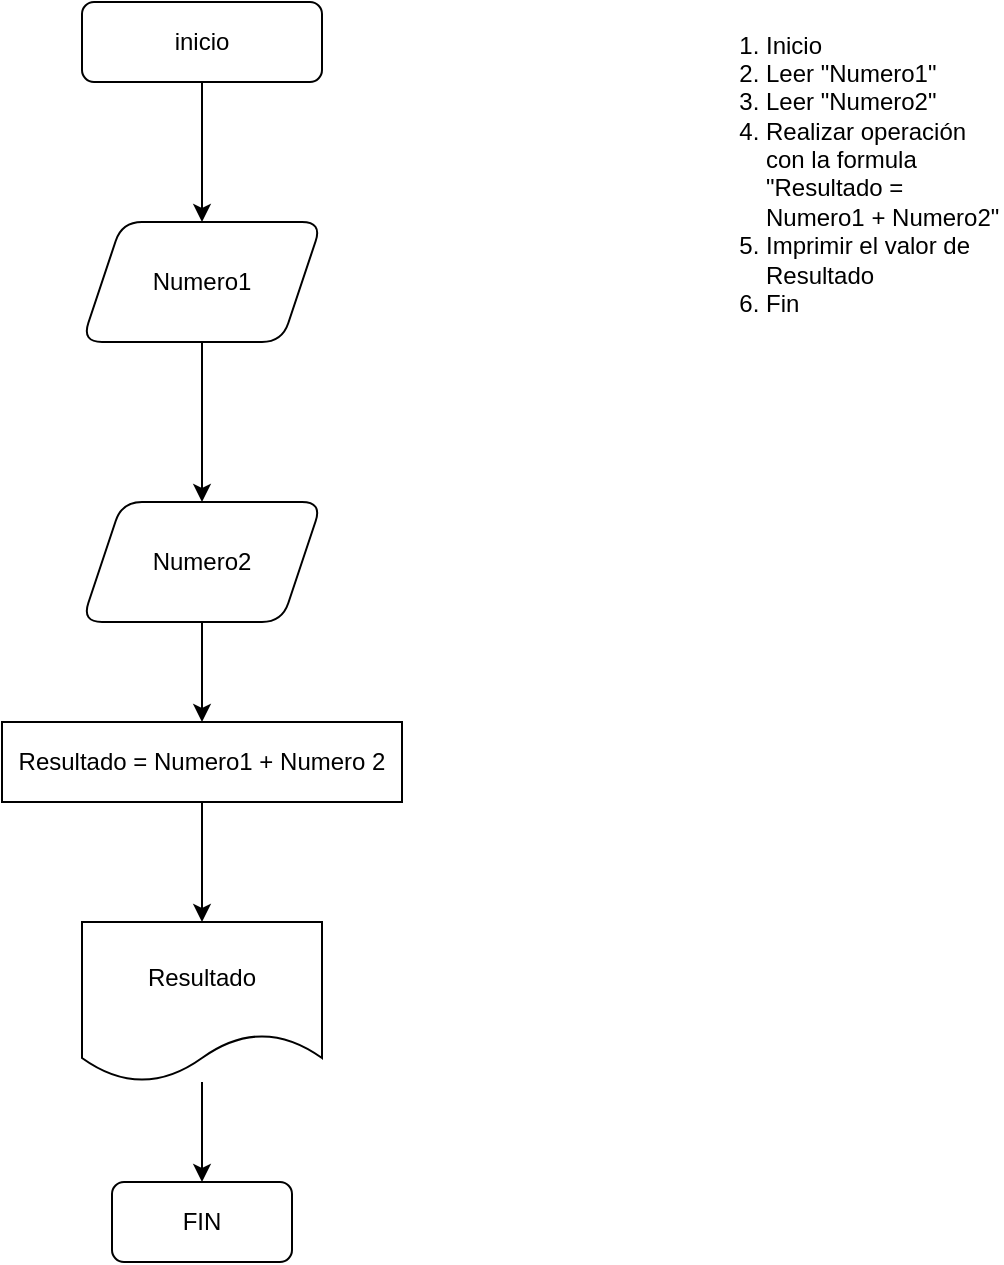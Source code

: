 <mxfile version="13.7.3" type="device" pages="4"><diagram id="ymz02fgHHSXqya7tXUqt" name="Ejercicio 1"><mxGraphModel dx="868" dy="520" grid="1" gridSize="10" guides="1" tooltips="1" connect="1" arrows="1" fold="1" page="1" pageScale="1" pageWidth="827" pageHeight="1169" math="0" shadow="0"><root><mxCell id="0"/><mxCell id="1" parent="0"/><mxCell id="QczgvsCYZDCvQ5t5gBvF-5" value="" style="edgeStyle=orthogonalEdgeStyle;rounded=0;orthogonalLoop=1;jettySize=auto;html=1;" edge="1" parent="1" source="QczgvsCYZDCvQ5t5gBvF-1" target="QczgvsCYZDCvQ5t5gBvF-4"><mxGeometry relative="1" as="geometry"/></mxCell><mxCell id="QczgvsCYZDCvQ5t5gBvF-1" value="inicio" style="rounded=1;whiteSpace=wrap;html=1;" vertex="1" parent="1"><mxGeometry x="160" y="80" width="120" height="40" as="geometry"/></mxCell><mxCell id="QczgvsCYZDCvQ5t5gBvF-7" value="" style="edgeStyle=orthogonalEdgeStyle;rounded=0;orthogonalLoop=1;jettySize=auto;html=1;" edge="1" parent="1" source="QczgvsCYZDCvQ5t5gBvF-4" target="QczgvsCYZDCvQ5t5gBvF-6"><mxGeometry relative="1" as="geometry"/></mxCell><mxCell id="QczgvsCYZDCvQ5t5gBvF-4" value="Numero1" style="shape=parallelogram;perimeter=parallelogramPerimeter;whiteSpace=wrap;html=1;fixedSize=1;rounded=1;" vertex="1" parent="1"><mxGeometry x="160" y="190" width="120" height="60" as="geometry"/></mxCell><mxCell id="QczgvsCYZDCvQ5t5gBvF-10" value="" style="edgeStyle=orthogonalEdgeStyle;rounded=0;orthogonalLoop=1;jettySize=auto;html=1;" edge="1" parent="1" source="QczgvsCYZDCvQ5t5gBvF-6" target="QczgvsCYZDCvQ5t5gBvF-8"><mxGeometry relative="1" as="geometry"/></mxCell><mxCell id="QczgvsCYZDCvQ5t5gBvF-6" value="Numero2" style="shape=parallelogram;perimeter=parallelogramPerimeter;whiteSpace=wrap;html=1;fixedSize=1;rounded=1;" vertex="1" parent="1"><mxGeometry x="160" y="330" width="120" height="60" as="geometry"/></mxCell><mxCell id="QczgvsCYZDCvQ5t5gBvF-16" value="" style="edgeStyle=orthogonalEdgeStyle;rounded=0;orthogonalLoop=1;jettySize=auto;html=1;" edge="1" parent="1" source="QczgvsCYZDCvQ5t5gBvF-8" target="QczgvsCYZDCvQ5t5gBvF-15"><mxGeometry relative="1" as="geometry"/></mxCell><mxCell id="QczgvsCYZDCvQ5t5gBvF-8" value="Resultado = Numero1 + Numero 2" style="rounded=0;whiteSpace=wrap;html=1;" vertex="1" parent="1"><mxGeometry x="120" y="440" width="200" height="40" as="geometry"/></mxCell><mxCell id="QczgvsCYZDCvQ5t5gBvF-18" value="" style="edgeStyle=orthogonalEdgeStyle;rounded=0;orthogonalLoop=1;jettySize=auto;html=1;" edge="1" parent="1" source="QczgvsCYZDCvQ5t5gBvF-15" target="QczgvsCYZDCvQ5t5gBvF-17"><mxGeometry relative="1" as="geometry"/></mxCell><mxCell id="QczgvsCYZDCvQ5t5gBvF-15" value="Resultado" style="shape=document;whiteSpace=wrap;html=1;boundedLbl=1;rounded=0;" vertex="1" parent="1"><mxGeometry x="160" y="540" width="120" height="80" as="geometry"/></mxCell><mxCell id="QczgvsCYZDCvQ5t5gBvF-17" value="FIN" style="rounded=1;whiteSpace=wrap;html=1;" vertex="1" parent="1"><mxGeometry x="175" y="670" width="90" height="40" as="geometry"/></mxCell><mxCell id="QczgvsCYZDCvQ5t5gBvF-19" value="&lt;ol&gt;&lt;li&gt;Inicio&amp;nbsp;&lt;/li&gt;&lt;li&gt;Leer &quot;Numero1&quot;&lt;/li&gt;&lt;li&gt;Leer &quot;Numero2&quot;&lt;/li&gt;&lt;li&gt;Realizar operación con la formula &quot;Resultado = Numero1 + Numero2&quot;&lt;/li&gt;&lt;li&gt;Imprimir el valor de Resultado&lt;/li&gt;&lt;li&gt;Fin&lt;/li&gt;&lt;/ol&gt;" style="text;strokeColor=none;fillColor=none;html=1;whiteSpace=wrap;verticalAlign=middle;overflow=hidden;" vertex="1" parent="1"><mxGeometry x="460" y="80" width="160" height="160" as="geometry"/></mxCell></root></mxGraphModel></diagram><diagram id="ASKnXOmsm_WCgjfvxkmG" name="Ejercicio 2"><mxGraphModel dx="868" dy="520" grid="1" gridSize="10" guides="1" tooltips="1" connect="1" arrows="1" fold="1" page="1" pageScale="1" pageWidth="827" pageHeight="1169" math="0" shadow="0"><root><mxCell id="AmIsW6zTiypwHcyhGVqh-0"/><mxCell id="AmIsW6zTiypwHcyhGVqh-1" parent="AmIsW6zTiypwHcyhGVqh-0"/><mxCell id="woB0DfE2lqNEn_U-DWAc-1" value="" style="edgeStyle=orthogonalEdgeStyle;rounded=0;orthogonalLoop=1;jettySize=auto;html=1;" edge="1" parent="AmIsW6zTiypwHcyhGVqh-1" source="AmIsW6zTiypwHcyhGVqh-2" target="woB0DfE2lqNEn_U-DWAc-0"><mxGeometry relative="1" as="geometry"/></mxCell><mxCell id="AmIsW6zTiypwHcyhGVqh-2" value="inicio" style="rounded=1;whiteSpace=wrap;html=1;" vertex="1" parent="AmIsW6zTiypwHcyhGVqh-1"><mxGeometry x="130" y="70" width="120" height="60" as="geometry"/></mxCell><mxCell id="woB0DfE2lqNEn_U-DWAc-5" value="" style="edgeStyle=orthogonalEdgeStyle;rounded=0;orthogonalLoop=1;jettySize=auto;html=1;" edge="1" parent="AmIsW6zTiypwHcyhGVqh-1" source="woB0DfE2lqNEn_U-DWAc-0" target="woB0DfE2lqNEn_U-DWAc-4"><mxGeometry relative="1" as="geometry"/></mxCell><mxCell id="woB0DfE2lqNEn_U-DWAc-0" value="Numero1" style="shape=parallelogram;perimeter=parallelogramPerimeter;whiteSpace=wrap;html=1;fixedSize=1;rounded=1;" vertex="1" parent="AmIsW6zTiypwHcyhGVqh-1"><mxGeometry x="130" y="210" width="120" height="60" as="geometry"/></mxCell><mxCell id="woB0DfE2lqNEn_U-DWAc-4" value="Numero1 % 2 == 0" style="rhombus;whiteSpace=wrap;html=1;" vertex="1" parent="AmIsW6zTiypwHcyhGVqh-1"><mxGeometry x="110" y="330" width="160" height="90" as="geometry"/></mxCell><mxCell id="GS9pGfrIU9U67I5tXa7m-0" value="Numero es impar" style="shape=document;whiteSpace=wrap;html=1;boundedLbl=1;" vertex="1" parent="AmIsW6zTiypwHcyhGVqh-1"><mxGeometry x="130" y="505" width="120" height="80" as="geometry"/></mxCell><mxCell id="GS9pGfrIU9U67I5tXa7m-2" value="Numero es par" style="shape=document;whiteSpace=wrap;html=1;boundedLbl=1;" vertex="1" parent="AmIsW6zTiypwHcyhGVqh-1"><mxGeometry x="370" y="340" width="120" height="80" as="geometry"/></mxCell><mxCell id="GS9pGfrIU9U67I5tXa7m-3" value="" style="endArrow=classic;html=1;" edge="1" parent="AmIsW6zTiypwHcyhGVqh-1"><mxGeometry relative="1" as="geometry"><mxPoint x="270" y="374.5" as="sourcePoint"/><mxPoint x="370" y="374.5" as="targetPoint"/></mxGeometry></mxCell><mxCell id="GS9pGfrIU9U67I5tXa7m-4" value="si" style="edgeLabel;resizable=0;html=1;align=center;verticalAlign=middle;" connectable="0" vertex="1" parent="GS9pGfrIU9U67I5tXa7m-3"><mxGeometry relative="1" as="geometry"/></mxCell><mxCell id="GS9pGfrIU9U67I5tXa7m-5" value="" style="endArrow=classic;html=1;entryX=0.5;entryY=0;entryDx=0;entryDy=0;" edge="1" parent="AmIsW6zTiypwHcyhGVqh-1" target="GS9pGfrIU9U67I5tXa7m-0"><mxGeometry relative="1" as="geometry"><mxPoint x="189.5" y="420" as="sourcePoint"/><mxPoint x="189.5" y="490" as="targetPoint"/><Array as="points"/></mxGeometry></mxCell><mxCell id="GS9pGfrIU9U67I5tXa7m-6" value="no" style="edgeLabel;resizable=0;html=1;align=center;verticalAlign=middle;" connectable="0" vertex="1" parent="GS9pGfrIU9U67I5tXa7m-5"><mxGeometry relative="1" as="geometry"/></mxCell><mxCell id="GS9pGfrIU9U67I5tXa7m-7" value="&lt;ol&gt;&lt;li&gt;Inicio&lt;/li&gt;&lt;li&gt;Leer &quot;Numero1&quot;&lt;/li&gt;&lt;li&gt;Si el resto de Numero1 dividido en 2 es igual a 0&lt;/li&gt;&lt;ol&gt;&lt;li&gt;Imprimir Numero1 es par&lt;/li&gt;&lt;/ol&gt;&lt;li&gt;Si el resto de Numero1 dividido en 2 no es igual a 0&lt;/li&gt;&lt;ol&gt;&lt;li&gt;Imprimir Numero1 es impar&lt;/li&gt;&lt;/ol&gt;&lt;li&gt;Fin&lt;/li&gt;&lt;/ol&gt;" style="text;strokeColor=none;fillColor=none;html=1;whiteSpace=wrap;verticalAlign=middle;overflow=hidden;" vertex="1" parent="AmIsW6zTiypwHcyhGVqh-1"><mxGeometry x="560" y="80" width="160" height="260" as="geometry"/></mxCell></root></mxGraphModel></diagram><diagram id="X_wNY6b-i48kcF5CkBuH" name="Ejercicio 3"><mxGraphModel dx="1021" dy="612" grid="1" gridSize="10" guides="1" tooltips="1" connect="1" arrows="1" fold="1" page="1" pageScale="1" pageWidth="827" pageHeight="1169" math="0" shadow="0"><root><mxCell id="eo6rXnzONVnEwnSdRgCa-0"/><mxCell id="eo6rXnzONVnEwnSdRgCa-1" parent="eo6rXnzONVnEwnSdRgCa-0"/><mxCell id="eo6rXnzONVnEwnSdRgCa-4" value="" style="edgeStyle=orthogonalEdgeStyle;rounded=0;orthogonalLoop=1;jettySize=auto;html=1;" edge="1" parent="eo6rXnzONVnEwnSdRgCa-1" source="eo6rXnzONVnEwnSdRgCa-2" target="eo6rXnzONVnEwnSdRgCa-3"><mxGeometry relative="1" as="geometry"/></mxCell><mxCell id="eo6rXnzONVnEwnSdRgCa-2" value="Inicio" style="rounded=1;whiteSpace=wrap;html=1;" vertex="1" parent="eo6rXnzONVnEwnSdRgCa-1"><mxGeometry x="320" y="70" width="120" height="60" as="geometry"/></mxCell><mxCell id="eo6rXnzONVnEwnSdRgCa-6" value="" style="edgeStyle=orthogonalEdgeStyle;rounded=0;orthogonalLoop=1;jettySize=auto;html=1;" edge="1" parent="eo6rXnzONVnEwnSdRgCa-1" source="eo6rXnzONVnEwnSdRgCa-3" target="eo6rXnzONVnEwnSdRgCa-5"><mxGeometry relative="1" as="geometry"/></mxCell><mxCell id="eo6rXnzONVnEwnSdRgCa-3" value="Numero1" style="shape=parallelogram;perimeter=parallelogramPerimeter;whiteSpace=wrap;html=1;fixedSize=1;rounded=1;" vertex="1" parent="eo6rXnzONVnEwnSdRgCa-1"><mxGeometry x="320" y="210" width="120" height="60" as="geometry"/></mxCell><mxCell id="eo6rXnzONVnEwnSdRgCa-8" value="" style="edgeStyle=orthogonalEdgeStyle;rounded=0;orthogonalLoop=1;jettySize=auto;html=1;" edge="1" parent="eo6rXnzONVnEwnSdRgCa-1" source="eo6rXnzONVnEwnSdRgCa-5" target="eo6rXnzONVnEwnSdRgCa-7"><mxGeometry relative="1" as="geometry"/></mxCell><mxCell id="eo6rXnzONVnEwnSdRgCa-5" value="Numero2" style="shape=parallelogram;perimeter=parallelogramPerimeter;whiteSpace=wrap;html=1;fixedSize=1;rounded=1;" vertex="1" parent="eo6rXnzONVnEwnSdRgCa-1"><mxGeometry x="320" y="350" width="120" height="60" as="geometry"/></mxCell><mxCell id="3zLfnkaRt4Crx7EiQ4vP-1" value="" style="edgeStyle=orthogonalEdgeStyle;rounded=0;orthogonalLoop=1;jettySize=auto;html=1;" edge="1" parent="eo6rXnzONVnEwnSdRgCa-1" source="eo6rXnzONVnEwnSdRgCa-7" target="3zLfnkaRt4Crx7EiQ4vP-0"><mxGeometry relative="1" as="geometry"/></mxCell><mxCell id="eo6rXnzONVnEwnSdRgCa-7" value="Numero3" style="shape=parallelogram;perimeter=parallelogramPerimeter;whiteSpace=wrap;html=1;fixedSize=1;rounded=1;" vertex="1" parent="eo6rXnzONVnEwnSdRgCa-1"><mxGeometry x="320" y="490" width="120" height="60" as="geometry"/></mxCell><mxCell id="3zLfnkaRt4Crx7EiQ4vP-0" value="Numero1 &amp;gt; Numero2" style="rhombus;whiteSpace=wrap;html=1;rounded=1;" vertex="1" parent="eo6rXnzONVnEwnSdRgCa-1"><mxGeometry x="250" y="620" width="260" height="80" as="geometry"/></mxCell><mxCell id="X9SkzluF1m-LWRuk0bRO-24" value="" style="edgeStyle=orthogonalEdgeStyle;rounded=0;orthogonalLoop=1;jettySize=auto;html=1;" edge="1" parent="eo6rXnzONVnEwnSdRgCa-1" source="X9SkzluF1m-LWRuk0bRO-13" target="X9SkzluF1m-LWRuk0bRO-23"><mxGeometry relative="1" as="geometry"/></mxCell><mxCell id="X9SkzluF1m-LWRuk0bRO-41" value="Si" style="edgeLabel;html=1;align=center;verticalAlign=middle;resizable=0;points=[];" vertex="1" connectable="0" parent="X9SkzluF1m-LWRuk0bRO-24"><mxGeometry x="0.252" y="2" relative="1" as="geometry"><mxPoint as="offset"/></mxGeometry></mxCell><mxCell id="X9SkzluF1m-LWRuk0bRO-26" value="" style="edgeStyle=orthogonalEdgeStyle;rounded=0;orthogonalLoop=1;jettySize=auto;html=1;" edge="1" parent="eo6rXnzONVnEwnSdRgCa-1" source="X9SkzluF1m-LWRuk0bRO-40" target="X9SkzluF1m-LWRuk0bRO-25"><mxGeometry relative="1" as="geometry"/></mxCell><mxCell id="X9SkzluF1m-LWRuk0bRO-13" value="Numero1 &amp;gt; Numero3" style="rhombus;whiteSpace=wrap;html=1;rounded=1;" vertex="1" parent="eo6rXnzONVnEwnSdRgCa-1"><mxGeometry x="140" y="730" width="150" height="150" as="geometry"/></mxCell><mxCell id="X9SkzluF1m-LWRuk0bRO-28" value="" style="edgeStyle=orthogonalEdgeStyle;rounded=0;orthogonalLoop=1;jettySize=auto;html=1;" edge="1" parent="eo6rXnzONVnEwnSdRgCa-1" source="X9SkzluF1m-LWRuk0bRO-15" target="X9SkzluF1m-LWRuk0bRO-27"><mxGeometry relative="1" as="geometry"/></mxCell><mxCell id="X9SkzluF1m-LWRuk0bRO-43" value="Si" style="edgeLabel;html=1;align=center;verticalAlign=middle;resizable=0;points=[];" vertex="1" connectable="0" parent="X9SkzluF1m-LWRuk0bRO-28"><mxGeometry x="0.273" y="4" relative="1" as="geometry"><mxPoint as="offset"/></mxGeometry></mxCell><mxCell id="X9SkzluF1m-LWRuk0bRO-30" value="" style="edgeStyle=orthogonalEdgeStyle;rounded=0;orthogonalLoop=1;jettySize=auto;html=1;" edge="1" parent="eo6rXnzONVnEwnSdRgCa-1" source="X9SkzluF1m-LWRuk0bRO-15" target="X9SkzluF1m-LWRuk0bRO-29"><mxGeometry relative="1" as="geometry"/></mxCell><mxCell id="X9SkzluF1m-LWRuk0bRO-42" value="No" style="edgeLabel;html=1;align=center;verticalAlign=middle;resizable=0;points=[];" vertex="1" connectable="0" parent="X9SkzluF1m-LWRuk0bRO-30"><mxGeometry x="0.201" y="-2" relative="1" as="geometry"><mxPoint as="offset"/></mxGeometry></mxCell><mxCell id="X9SkzluF1m-LWRuk0bRO-15" value="Numero2 &amp;gt; Numero3" style="rhombus;whiteSpace=wrap;html=1;rounded=1;" vertex="1" parent="eo6rXnzONVnEwnSdRgCa-1"><mxGeometry x="430" y="740" width="190" height="140" as="geometry"/></mxCell><mxCell id="X9SkzluF1m-LWRuk0bRO-23" value="Numero1 es el mayor" style="shape=document;whiteSpace=wrap;html=1;boundedLbl=1;rounded=1;" vertex="1" parent="eo6rXnzONVnEwnSdRgCa-1"><mxGeometry x="40" y="950" width="120" height="80" as="geometry"/></mxCell><mxCell id="X9SkzluF1m-LWRuk0bRO-25" value="Numero3 es el mayor" style="shape=document;whiteSpace=wrap;html=1;boundedLbl=1;rounded=1;" vertex="1" parent="eo6rXnzONVnEwnSdRgCa-1"><mxGeometry x="215" y="950" width="120" height="80" as="geometry"/></mxCell><mxCell id="X9SkzluF1m-LWRuk0bRO-27" value="Numero2 es el mayor" style="shape=document;whiteSpace=wrap;html=1;boundedLbl=1;rounded=1;" vertex="1" parent="eo6rXnzONVnEwnSdRgCa-1"><mxGeometry x="420" y="940" width="120" height="80" as="geometry"/></mxCell><mxCell id="X9SkzluF1m-LWRuk0bRO-29" value="Numero3 es el mayor" style="shape=document;whiteSpace=wrap;html=1;boundedLbl=1;rounded=1;" vertex="1" parent="eo6rXnzONVnEwnSdRgCa-1"><mxGeometry x="580" y="950" width="120" height="80" as="geometry"/></mxCell><mxCell id="X9SkzluF1m-LWRuk0bRO-35" value="" style="endArrow=classic;html=1;exitX=0.346;exitY=0.875;exitDx=0;exitDy=0;exitPerimeter=0;" edge="1" parent="eo6rXnzONVnEwnSdRgCa-1" source="3zLfnkaRt4Crx7EiQ4vP-0" target="X9SkzluF1m-LWRuk0bRO-13"><mxGeometry relative="1" as="geometry"><mxPoint x="290" y="660" as="sourcePoint"/><mxPoint x="140" y="670" as="targetPoint"/><Array as="points"/></mxGeometry></mxCell><mxCell id="X9SkzluF1m-LWRuk0bRO-36" value="Si" style="edgeLabel;resizable=0;html=1;align=center;verticalAlign=middle;" connectable="0" vertex="1" parent="X9SkzluF1m-LWRuk0bRO-35"><mxGeometry relative="1" as="geometry"/></mxCell><mxCell id="X9SkzluF1m-LWRuk0bRO-38" value="" style="endArrow=classic;html=1;entryX=0.195;entryY=0.3;entryDx=0;entryDy=0;entryPerimeter=0;" edge="1" parent="eo6rXnzONVnEwnSdRgCa-1" source="3zLfnkaRt4Crx7EiQ4vP-0" target="X9SkzluF1m-LWRuk0bRO-15"><mxGeometry relative="1" as="geometry"><mxPoint x="510" y="659.5" as="sourcePoint"/><mxPoint x="610" y="659.5" as="targetPoint"/></mxGeometry></mxCell><mxCell id="X9SkzluF1m-LWRuk0bRO-39" value="No" style="edgeLabel;resizable=0;html=1;align=center;verticalAlign=middle;" connectable="0" vertex="1" parent="X9SkzluF1m-LWRuk0bRO-38"><mxGeometry relative="1" as="geometry"/></mxCell><mxCell id="X9SkzluF1m-LWRuk0bRO-44" value="" style="endArrow=classic;html=1;" edge="1" parent="eo6rXnzONVnEwnSdRgCa-1"><mxGeometry width="50" height="50" relative="1" as="geometry"><mxPoint x="85" y="1030" as="sourcePoint"/><mxPoint x="310" y="1130" as="targetPoint"/><Array as="points"/></mxGeometry></mxCell><mxCell id="X9SkzluF1m-LWRuk0bRO-45" value="" style="endArrow=classic;html=1;entryX=0.25;entryY=0;entryDx=0;entryDy=0;exitX=0.541;exitY=0.791;exitDx=0;exitDy=0;exitPerimeter=0;" edge="1" parent="eo6rXnzONVnEwnSdRgCa-1" source="X9SkzluF1m-LWRuk0bRO-25" target="X9SkzluF1m-LWRuk0bRO-48"><mxGeometry width="50" height="50" relative="1" as="geometry"><mxPoint x="330" y="1060" as="sourcePoint"/><mxPoint x="360" y="1110" as="targetPoint"/></mxGeometry></mxCell><mxCell id="X9SkzluF1m-LWRuk0bRO-46" value="" style="endArrow=classic;html=1;entryX=0.75;entryY=0;entryDx=0;entryDy=0;exitX=0.256;exitY=0.997;exitDx=0;exitDy=0;exitPerimeter=0;" edge="1" parent="eo6rXnzONVnEwnSdRgCa-1" source="X9SkzluF1m-LWRuk0bRO-27" target="X9SkzluF1m-LWRuk0bRO-48"><mxGeometry width="50" height="50" relative="1" as="geometry"><mxPoint x="460" y="1020" as="sourcePoint"/><mxPoint x="410" y="1110" as="targetPoint"/></mxGeometry></mxCell><mxCell id="X9SkzluF1m-LWRuk0bRO-47" value="" style="endArrow=classic;html=1;entryX=1;entryY=0.25;entryDx=0;entryDy=0;exitX=0.109;exitY=0.946;exitDx=0;exitDy=0;exitPerimeter=0;" edge="1" parent="eo6rXnzONVnEwnSdRgCa-1" source="X9SkzluF1m-LWRuk0bRO-29" target="X9SkzluF1m-LWRuk0bRO-48"><mxGeometry width="50" height="50" relative="1" as="geometry"><mxPoint x="610" y="1030" as="sourcePoint"/><mxPoint x="460" y="1130" as="targetPoint"/></mxGeometry></mxCell><mxCell id="X9SkzluF1m-LWRuk0bRO-48" value="FIN" style="rounded=1;whiteSpace=wrap;html=1;" vertex="1" parent="eo6rXnzONVnEwnSdRgCa-1"><mxGeometry x="310" y="1120" width="120" height="60" as="geometry"/></mxCell><mxCell id="X9SkzluF1m-LWRuk0bRO-40" value="No" style="text;html=1;align=center;verticalAlign=middle;resizable=0;points=[];autosize=1;" vertex="1" parent="eo6rXnzONVnEwnSdRgCa-1"><mxGeometry x="270" y="920" width="30" height="20" as="geometry"/></mxCell><mxCell id="X9SkzluF1m-LWRuk0bRO-49" value="" style="edgeStyle=orthogonalEdgeStyle;rounded=0;orthogonalLoop=1;jettySize=auto;html=1;" edge="1" parent="eo6rXnzONVnEwnSdRgCa-1" source="X9SkzluF1m-LWRuk0bRO-13" target="X9SkzluF1m-LWRuk0bRO-40"><mxGeometry relative="1" as="geometry"><mxPoint x="215" y="880" as="sourcePoint"/><mxPoint x="320.059" y="980" as="targetPoint"/></mxGeometry></mxCell><mxCell id="X9SkzluF1m-LWRuk0bRO-50" value="&lt;ol&gt;&lt;li&gt;Inicio&lt;/li&gt;&lt;li&gt;Leer &quot;Numero1&quot;&lt;/li&gt;&lt;li&gt;Leer &quot;Numero2&quot;&lt;/li&gt;&lt;li&gt;Leer Numero3&quot;&lt;/li&gt;&lt;li&gt;Verificar si &quot;Numero1&quot; es mayor a &quot;Numero2&quot;&lt;/li&gt;&lt;ol&gt;&lt;li&gt;Si Numero1 es mayor, verificar si &quot;Numero1&quot; es mayor que &quot;Numero3&quot;&lt;/li&gt;&lt;ol&gt;&lt;li&gt;Si es mayor, Imprimir &quot;Numero1 es mayor.&quot;&lt;/li&gt;&lt;li&gt;Si no es mayor, imprimir &quot;Numero3 es mayor.&quot;&lt;/li&gt;&lt;/ol&gt;&lt;li&gt;Si &quot;Numero1&quot; es menor, verificar si &quot;Numero2&quot; es mayor que &quot;Numero3&quot;&lt;/li&gt;&lt;ol&gt;&lt;li&gt;Si &quot;Numero2 es mayor, imprimir &quot;Numero2 es mayor&quot;&lt;/li&gt;&lt;li&gt;Si &quot;Numero3 es mayor, imprimir &quot;Numero3 es mayor&quot;&lt;/li&gt;&lt;/ol&gt;&lt;/ol&gt;&lt;li&gt;Fin&lt;/li&gt;&lt;/ol&gt;" style="text;strokeColor=none;fillColor=none;html=1;whiteSpace=wrap;verticalAlign=middle;overflow=hidden;" vertex="1" parent="eo6rXnzONVnEwnSdRgCa-1"><mxGeometry x="490" y="294" width="400" height="306" as="geometry"/></mxCell></root></mxGraphModel></diagram><diagram id="GgIYcEOLOCqTvUMSOs_B" name="Ejercicio 4"><mxGraphModel dx="868" dy="520" grid="1" gridSize="10" guides="1" tooltips="1" connect="1" arrows="1" fold="1" page="1" pageScale="1" pageWidth="827" pageHeight="1169" math="0" shadow="0"><root><mxCell id="2_X8zjf4KfP7GTl4baAS-0"/><mxCell id="2_X8zjf4KfP7GTl4baAS-1" parent="2_X8zjf4KfP7GTl4baAS-0"/><mxCell id="2_X8zjf4KfP7GTl4baAS-19" value="" style="edgeStyle=orthogonalEdgeStyle;rounded=0;orthogonalLoop=1;jettySize=auto;html=1;" edge="1" parent="2_X8zjf4KfP7GTl4baAS-1" source="2_X8zjf4KfP7GTl4baAS-2"><mxGeometry relative="1" as="geometry"><mxPoint x="410" y="220" as="targetPoint"/></mxGeometry></mxCell><mxCell id="2_X8zjf4KfP7GTl4baAS-2" value="Inicio" style="rounded=1;whiteSpace=wrap;html=1;" vertex="1" parent="2_X8zjf4KfP7GTl4baAS-1"><mxGeometry x="350" y="80" width="120" height="60" as="geometry"/></mxCell><mxCell id="2_X8zjf4KfP7GTl4baAS-25" value="" style="edgeStyle=orthogonalEdgeStyle;rounded=0;orthogonalLoop=1;jettySize=auto;html=1;" edge="1" parent="2_X8zjf4KfP7GTl4baAS-1" source="2_X8zjf4KfP7GTl4baAS-23"><mxGeometry relative="1" as="geometry"><mxPoint x="410" y="360" as="targetPoint"/></mxGeometry></mxCell><mxCell id="2_X8zjf4KfP7GTl4baAS-23" value="Metro=1852" style="rounded=0;whiteSpace=wrap;html=1;" vertex="1" parent="2_X8zjf4KfP7GTl4baAS-1"><mxGeometry x="350" y="220" width="120" height="60" as="geometry"/></mxCell><mxCell id="7TOXZH2aPBbAsvsPlKzg-1" value="" style="edgeStyle=orthogonalEdgeStyle;rounded=0;orthogonalLoop=1;jettySize=auto;html=1;" edge="1" parent="2_X8zjf4KfP7GTl4baAS-1" source="2_X8zjf4KfP7GTl4baAS-27" target="7TOXZH2aPBbAsvsPlKzg-0"><mxGeometry relative="1" as="geometry"/></mxCell><mxCell id="2_X8zjf4KfP7GTl4baAS-27" value="Millas" style="shape=parallelogram;perimeter=parallelogramPerimeter;whiteSpace=wrap;html=1;fixedSize=1;" vertex="1" parent="2_X8zjf4KfP7GTl4baAS-1"><mxGeometry x="350" y="360" width="120" height="60" as="geometry"/></mxCell><mxCell id="7TOXZH2aPBbAsvsPlKzg-3" value="" style="edgeStyle=orthogonalEdgeStyle;rounded=0;orthogonalLoop=1;jettySize=auto;html=1;" edge="1" parent="2_X8zjf4KfP7GTl4baAS-1" source="7TOXZH2aPBbAsvsPlKzg-0" target="7TOXZH2aPBbAsvsPlKzg-2"><mxGeometry relative="1" as="geometry"/></mxCell><mxCell id="7TOXZH2aPBbAsvsPlKzg-0" value="&amp;nbsp;Conversión = Metro * Millas" style="whiteSpace=wrap;html=1;" vertex="1" parent="2_X8zjf4KfP7GTl4baAS-1"><mxGeometry x="310" y="500" width="200" height="40" as="geometry"/></mxCell><mxCell id="bX61ovRnANRfKziuR4BP-1" value="" style="edgeStyle=orthogonalEdgeStyle;rounded=0;orthogonalLoop=1;jettySize=auto;html=1;" edge="1" parent="2_X8zjf4KfP7GTl4baAS-1" source="7TOXZH2aPBbAsvsPlKzg-2" target="bX61ovRnANRfKziuR4BP-0"><mxGeometry relative="1" as="geometry"/></mxCell><mxCell id="7TOXZH2aPBbAsvsPlKzg-2" value="Conversión" style="shape=document;whiteSpace=wrap;html=1;boundedLbl=1;" vertex="1" parent="2_X8zjf4KfP7GTl4baAS-1"><mxGeometry x="350" y="600" width="120" height="80" as="geometry"/></mxCell><mxCell id="bX61ovRnANRfKziuR4BP-0" value="FIN" style="rounded=1;whiteSpace=wrap;html=1;" vertex="1" parent="2_X8zjf4KfP7GTl4baAS-1"><mxGeometry x="350" y="740" width="120" height="60" as="geometry"/></mxCell><mxCell id="bX61ovRnANRfKziuR4BP-2" value="&lt;ol&gt;&lt;li&gt;Inicio&lt;/li&gt;&lt;li&gt;Asignar valor 1852 a la variable &quot;Metro&quot;&lt;/li&gt;&lt;li&gt;Leer valor millas&lt;/li&gt;&lt;li&gt;Calcular &quot;Metro&quot; por &quot;Millas&quot;&lt;/li&gt;&lt;li&gt;Imprimir &quot;Conversión&quot;&lt;/li&gt;&lt;li&gt;Fin&lt;/li&gt;&lt;/ol&gt;" style="text;strokeColor=none;fillColor=none;html=1;whiteSpace=wrap;verticalAlign=middle;overflow=hidden;" vertex="1" parent="2_X8zjf4KfP7GTl4baAS-1"><mxGeometry x="560" y="100" width="230" height="360" as="geometry"/></mxCell></root></mxGraphModel></diagram></mxfile>